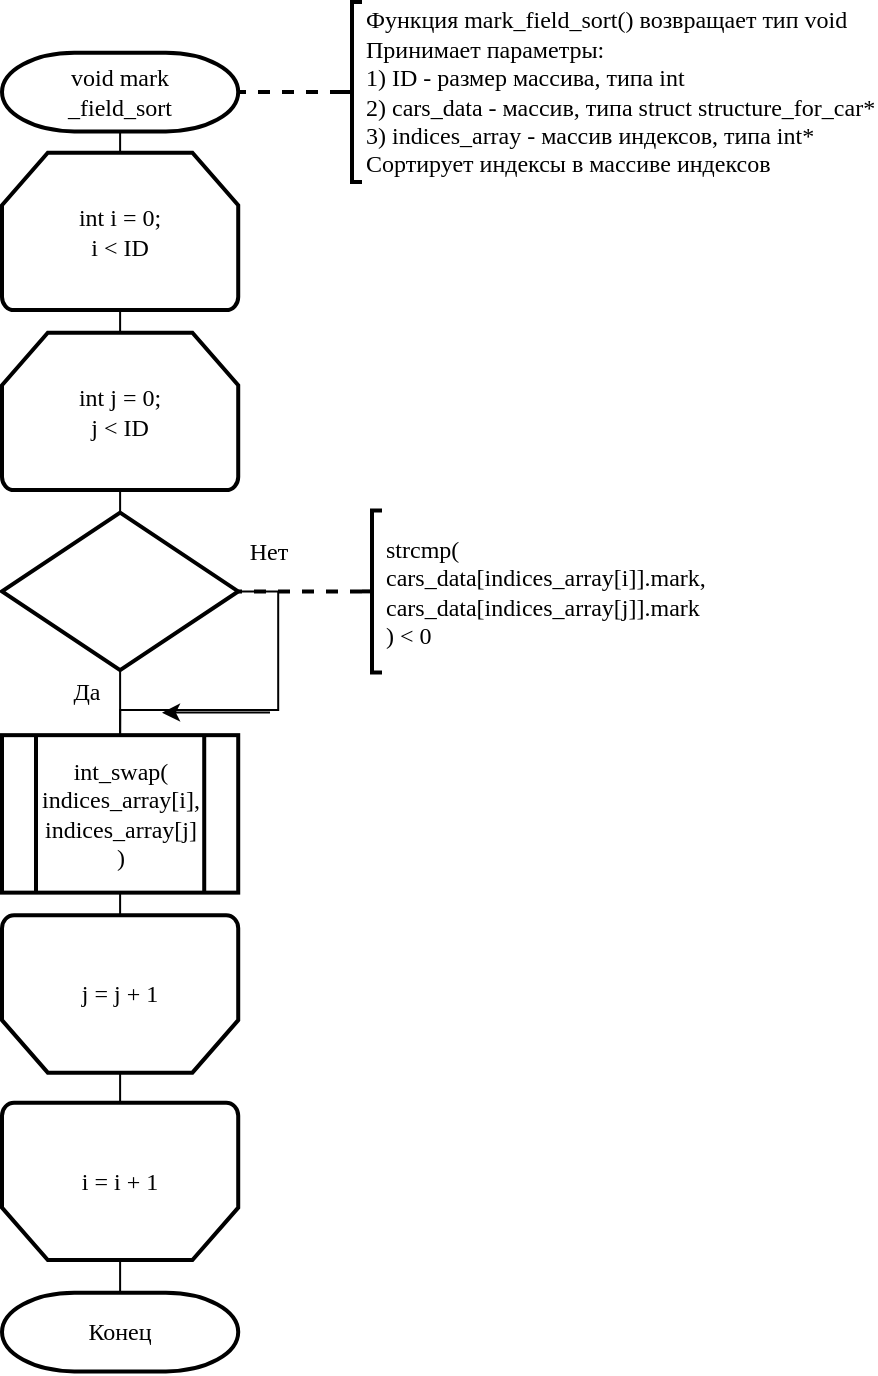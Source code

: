 <mxfile version="13.0.3" type="device"><diagram id="ieHhFhaT7X4VD6w5w2Se" name="Страница 1"><mxGraphModel dx="852" dy="494" grid="1" gridSize="10" guides="1" tooltips="1" connect="1" arrows="1" fold="1" page="1" pageScale="1" pageWidth="827" pageHeight="1169" math="0" shadow="0"><root><mxCell id="0"/><mxCell id="1" parent="0"/><mxCell id="0fpFyIGRxZoiBRJAhedk-29" style="edgeStyle=orthogonalEdgeStyle;rounded=0;orthogonalLoop=1;jettySize=auto;html=1;exitX=0.5;exitY=1;exitDx=0;exitDy=0;exitPerimeter=0;entryX=0.5;entryY=0;entryDx=0;entryDy=0;entryPerimeter=0;endArrow=none;endFill=0;strokeWidth=1;fontFamily=Times New Roman;" parent="1" source="0fpFyIGRxZoiBRJAhedk-1" target="0fpFyIGRxZoiBRJAhedk-2" edge="1"><mxGeometry relative="1" as="geometry"/></mxCell><mxCell id="0fpFyIGRxZoiBRJAhedk-1" value="&lt;font face=&quot;Times New Roman&quot;&gt;void mark&lt;br&gt;_field_sort&lt;/font&gt;" style="strokeWidth=2;html=1;shape=mxgraph.flowchart.terminator;whiteSpace=wrap;" parent="1" vertex="1"><mxGeometry x="140" y="50.32" width="118.11" height="39.37" as="geometry"/></mxCell><mxCell id="0fpFyIGRxZoiBRJAhedk-31" style="edgeStyle=orthogonalEdgeStyle;rounded=0;orthogonalLoop=1;jettySize=auto;html=1;exitX=0.5;exitY=1;exitDx=0;exitDy=0;exitPerimeter=0;entryX=0.5;entryY=0;entryDx=0;entryDy=0;entryPerimeter=0;endArrow=none;endFill=0;strokeWidth=1;fontFamily=Times New Roman;" parent="1" source="0fpFyIGRxZoiBRJAhedk-2" target="0fpFyIGRxZoiBRJAhedk-3" edge="1"><mxGeometry relative="1" as="geometry"/></mxCell><mxCell id="0fpFyIGRxZoiBRJAhedk-2" value="&lt;font face=&quot;Times New Roman&quot;&gt;int i = 0;&lt;br&gt;i &amp;lt; ID&lt;/font&gt;" style="strokeWidth=2;html=1;shape=mxgraph.flowchart.loop_limit;whiteSpace=wrap;" parent="1" vertex="1"><mxGeometry x="140" y="100.32" width="118.11" height="78.74" as="geometry"/></mxCell><mxCell id="0fpFyIGRxZoiBRJAhedk-14" style="edgeStyle=orthogonalEdgeStyle;rounded=0;orthogonalLoop=1;jettySize=auto;html=1;exitX=0.5;exitY=1;exitDx=0;exitDy=0;exitPerimeter=0;entryX=0.5;entryY=0;entryDx=0;entryDy=0;entryPerimeter=0;fontFamily=Times New Roman;endArrow=none;endFill=0;" parent="1" source="0fpFyIGRxZoiBRJAhedk-3" target="0fpFyIGRxZoiBRJAhedk-6" edge="1"><mxGeometry relative="1" as="geometry"/></mxCell><mxCell id="0fpFyIGRxZoiBRJAhedk-3" value="int j = 0;&lt;br&gt;j &amp;lt; ID" style="strokeWidth=2;html=1;shape=mxgraph.flowchart.loop_limit;whiteSpace=wrap;fontFamily=Times New Roman;" parent="1" vertex="1"><mxGeometry x="140" y="190.32" width="118.11" height="78.74" as="geometry"/></mxCell><mxCell id="0fpFyIGRxZoiBRJAhedk-15" style="edgeStyle=orthogonalEdgeStyle;rounded=0;orthogonalLoop=1;jettySize=auto;html=1;exitX=1;exitY=0.5;exitDx=0;exitDy=0;exitPerimeter=0;entryX=0.5;entryY=0;entryDx=0;entryDy=0;endArrow=none;endFill=0;fontFamily=Times New Roman;" parent="1" source="0fpFyIGRxZoiBRJAhedk-6" target="0fpFyIGRxZoiBRJAhedk-13" edge="1"><mxGeometry relative="1" as="geometry"/></mxCell><mxCell id="0fpFyIGRxZoiBRJAhedk-16" style="edgeStyle=orthogonalEdgeStyle;rounded=0;orthogonalLoop=1;jettySize=auto;html=1;exitX=0.5;exitY=1;exitDx=0;exitDy=0;exitPerimeter=0;entryX=0.5;entryY=0;entryDx=0;entryDy=0;endArrow=none;endFill=0;fontFamily=Times New Roman;" parent="1" source="0fpFyIGRxZoiBRJAhedk-6" target="0fpFyIGRxZoiBRJAhedk-13" edge="1"><mxGeometry relative="1" as="geometry"/></mxCell><mxCell id="0fpFyIGRxZoiBRJAhedk-6" value="" style="strokeWidth=2;html=1;shape=mxgraph.flowchart.decision;whiteSpace=wrap;" parent="1" vertex="1"><mxGeometry x="140" y="280.32" width="118.11" height="78.74" as="geometry"/></mxCell><mxCell id="0fpFyIGRxZoiBRJAhedk-19" style="edgeStyle=orthogonalEdgeStyle;rounded=0;orthogonalLoop=1;jettySize=auto;html=1;exitX=0;exitY=0.5;exitDx=0;exitDy=0;exitPerimeter=0;entryX=1;entryY=0.5;entryDx=0;entryDy=0;entryPerimeter=0;endArrow=none;endFill=0;fontFamily=Times New Roman;dashed=1;strokeWidth=2;" parent="1" source="0fpFyIGRxZoiBRJAhedk-10" target="0fpFyIGRxZoiBRJAhedk-6" edge="1"><mxGeometry relative="1" as="geometry"/></mxCell><mxCell id="0fpFyIGRxZoiBRJAhedk-10" value="&lt;span style=&quot;text-align: center&quot;&gt;strcmp(&lt;/span&gt;&lt;br style=&quot;text-align: center&quot;&gt;&lt;span style=&quot;text-align: center&quot;&gt;cars_data[indices_array[i]].mark,&lt;br&gt;cars_data[indices_array[j]].mark&lt;/span&gt;&lt;br style=&quot;text-align: center&quot;&gt;&lt;span style=&quot;text-align: center&quot;&gt;) &amp;lt; 0&lt;/span&gt;" style="strokeWidth=2;html=1;shape=mxgraph.flowchart.annotation_2;align=left;labelPosition=right;pointerEvents=1;fontFamily=Times New Roman;" parent="1" vertex="1"><mxGeometry x="320" y="279.19" width="10" height="81" as="geometry"/></mxCell><mxCell id="0fpFyIGRxZoiBRJAhedk-18" style="edgeStyle=orthogonalEdgeStyle;rounded=0;orthogonalLoop=1;jettySize=auto;html=1;exitX=0.5;exitY=0;exitDx=0;exitDy=0;exitPerimeter=0;entryX=0.5;entryY=1;entryDx=0;entryDy=0;entryPerimeter=0;endArrow=none;endFill=0;fontFamily=Times New Roman;" parent="1" source="0fpFyIGRxZoiBRJAhedk-11" target="0fpFyIGRxZoiBRJAhedk-12" edge="1"><mxGeometry relative="1" as="geometry"/></mxCell><mxCell id="0fpFyIGRxZoiBRJAhedk-11" value="&lt;font face=&quot;Times New Roman&quot;&gt;j = j + 1&lt;/font&gt;" style="strokeWidth=2;html=1;shape=mxgraph.flowchart.loop_limit;whiteSpace=wrap;flipV=1;" parent="1" vertex="1"><mxGeometry x="140" y="481.58" width="118.11" height="78.74" as="geometry"/></mxCell><mxCell id="0fpFyIGRxZoiBRJAhedk-28" style="edgeStyle=orthogonalEdgeStyle;rounded=0;orthogonalLoop=1;jettySize=auto;html=1;exitX=0.5;exitY=0;exitDx=0;exitDy=0;exitPerimeter=0;entryX=0.5;entryY=0;entryDx=0;entryDy=0;entryPerimeter=0;endArrow=none;endFill=0;strokeWidth=1;fontFamily=Times New Roman;" parent="1" source="0fpFyIGRxZoiBRJAhedk-12" target="0fpFyIGRxZoiBRJAhedk-27" edge="1"><mxGeometry relative="1" as="geometry"/></mxCell><mxCell id="0fpFyIGRxZoiBRJAhedk-12" value="i = i + 1" style="strokeWidth=2;html=1;shape=mxgraph.flowchart.loop_limit;whiteSpace=wrap;fontFamily=Times New Roman;flipV=1;" parent="1" vertex="1"><mxGeometry x="140" y="575.32" width="118.11" height="78.74" as="geometry"/></mxCell><mxCell id="0fpFyIGRxZoiBRJAhedk-17" style="edgeStyle=orthogonalEdgeStyle;rounded=0;orthogonalLoop=1;jettySize=auto;html=1;exitX=0.5;exitY=1;exitDx=0;exitDy=0;entryX=0.5;entryY=1;entryDx=0;entryDy=0;entryPerimeter=0;endArrow=none;endFill=0;fontFamily=Times New Roman;" parent="1" source="0fpFyIGRxZoiBRJAhedk-13" target="0fpFyIGRxZoiBRJAhedk-11" edge="1"><mxGeometry relative="1" as="geometry"/></mxCell><mxCell id="0fpFyIGRxZoiBRJAhedk-13" value="int_swap(&lt;br&gt;indices_array[i],&lt;br&gt;indices_array[j]&lt;br&gt;)" style="verticalLabelPosition=middle;verticalAlign=middle;html=1;shape=process;whiteSpace=wrap;rounded=0;size=0.14;arcSize=6;fontFamily=Times New Roman;strokeWidth=2;labelPosition=center;align=center;" parent="1" vertex="1"><mxGeometry x="140" y="391.58" width="118.11" height="78.74" as="geometry"/></mxCell><mxCell id="0fpFyIGRxZoiBRJAhedk-20" value="Нет" style="text;html=1;align=center;verticalAlign=middle;resizable=0;points=[];autosize=1;fontFamily=Times New Roman;" parent="1" vertex="1"><mxGeometry x="258.11" y="290.32" width="30" height="20" as="geometry"/></mxCell><mxCell id="0fpFyIGRxZoiBRJAhedk-21" value="Да" style="text;html=1;align=center;verticalAlign=middle;resizable=0;points=[];autosize=1;fontFamily=Times New Roman;" parent="1" vertex="1"><mxGeometry x="167" y="360.19" width="30" height="20" as="geometry"/></mxCell><mxCell id="0fpFyIGRxZoiBRJAhedk-25" style="edgeStyle=orthogonalEdgeStyle;rounded=0;orthogonalLoop=1;jettySize=auto;html=1;exitX=0;exitY=0.5;exitDx=0;exitDy=0;exitPerimeter=0;entryX=1;entryY=0.5;entryDx=0;entryDy=0;entryPerimeter=0;dashed=1;endArrow=none;endFill=0;strokeWidth=2;fontFamily=Times New Roman;" parent="1" source="0fpFyIGRxZoiBRJAhedk-24" target="0fpFyIGRxZoiBRJAhedk-1" edge="1"><mxGeometry relative="1" as="geometry"/></mxCell><mxCell id="0fpFyIGRxZoiBRJAhedk-24" value="Функция mark_field_sort() возвращает тип void&lt;br&gt;Принимает параметры:&lt;br&gt;1) ID - размер массива, типа int&lt;br&gt;2) cars_data - массив, типа struct structure_for_car*&lt;br&gt;3) indices_array - массив индексов, типа int*&lt;br&gt;Сортирует индексы в массиве индексов" style="strokeWidth=2;html=1;shape=mxgraph.flowchart.annotation_2;align=left;labelPosition=right;pointerEvents=1;rounded=0;fontFamily=Times New Roman;" parent="1" vertex="1"><mxGeometry x="310" y="25" width="10" height="90" as="geometry"/></mxCell><mxCell id="0fpFyIGRxZoiBRJAhedk-26" value="" style="endArrow=classic;html=1;strokeWidth=1;fontFamily=Times New Roman;" parent="1" edge="1"><mxGeometry width="50" height="50" relative="1" as="geometry"><mxPoint x="274" y="380.19" as="sourcePoint"/><mxPoint x="220" y="380.32" as="targetPoint"/></mxGeometry></mxCell><mxCell id="0fpFyIGRxZoiBRJAhedk-27" value="&lt;font face=&quot;Times New Roman&quot;&gt;Конец&lt;/font&gt;" style="strokeWidth=2;html=1;shape=mxgraph.flowchart.terminator;whiteSpace=wrap;" parent="1" vertex="1"><mxGeometry x="140" y="670.32" width="118.11" height="39.37" as="geometry"/></mxCell></root></mxGraphModel></diagram></mxfile>